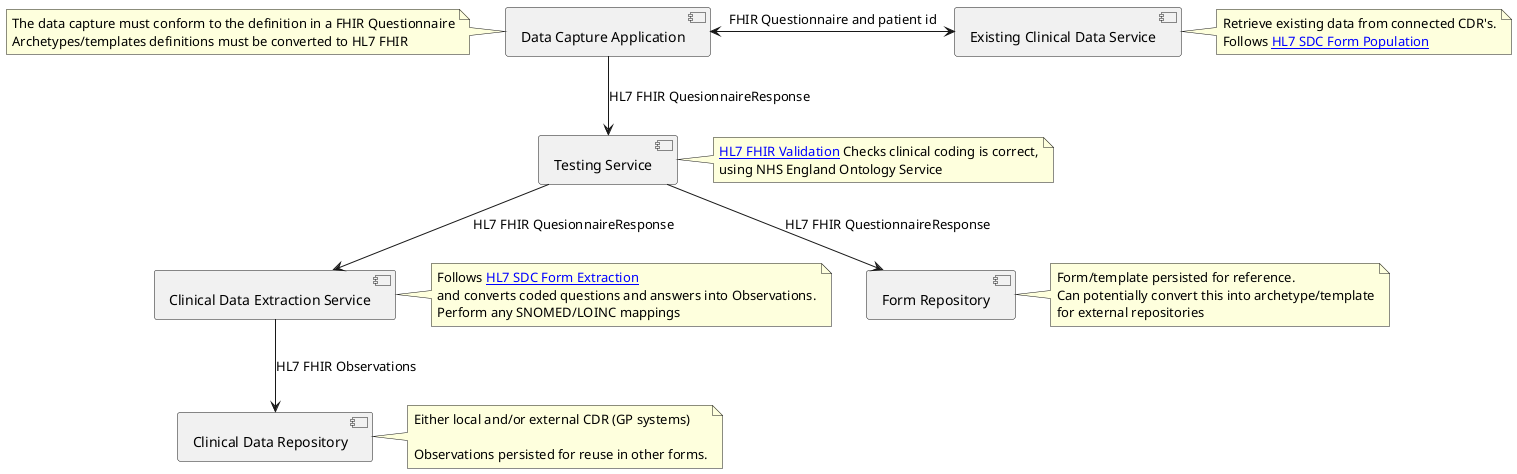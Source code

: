 @startuml

skinparam svgDimensionStyle false

component "Data Capture Application" as DataCaptureApplication
note left
The data capture must conform to the definition in a FHIR Questionnaire
Archetypes/templates definitions must be converted to HL7 FHIR
end note

component "Existing Clinical Data Service" as prepopulate
note right
Retrieve existing data from connected CDR's.
Follows [[https://build.fhir.org/ig/HL7/sdc/populate.html HL7 SDC Form Population]]
end note

component "Testing Service" as FHIRTestingService
note right
[[https://hl7.org/fhir/R4/validation.html HL7 FHIR Validation]] Checks clinical coding is correct,
using NHS England Ontology Service
end note

component "Clinical Data Extraction Service" as extract
note right
Follows [[https://build.fhir.org/ig/HL7/sdc/extraction.html HL7 SDC Form Extraction]]
and converts coded questions and answers into Observations.
Perform any SNOMED/LOINC mappings
end note

component "Clinical Data Repository" as CDR
note right
Either local and/or external CDR (GP systems)

Observations persisted for reuse in other forms.
end note

component "Form Repository" as FR
note right
Form/template persisted for reference.
Can potentially convert this into archetype/template
for external repositories
end note

DataCaptureApplication -d-> FHIRTestingService: HL7 FHIR QuesionnaireResponse
DataCaptureApplication <-r-> prepopulate: FHIR Questionnaire and patient id
FHIRTestingService -d-> extract : HL7 FHIR QuesionnaireResponse
FHIRTestingService -d-> FR : HL7 FHIR QuestionnaireResponse
extract -d-> CDR : HL7 FHIR Observations

@enduml

